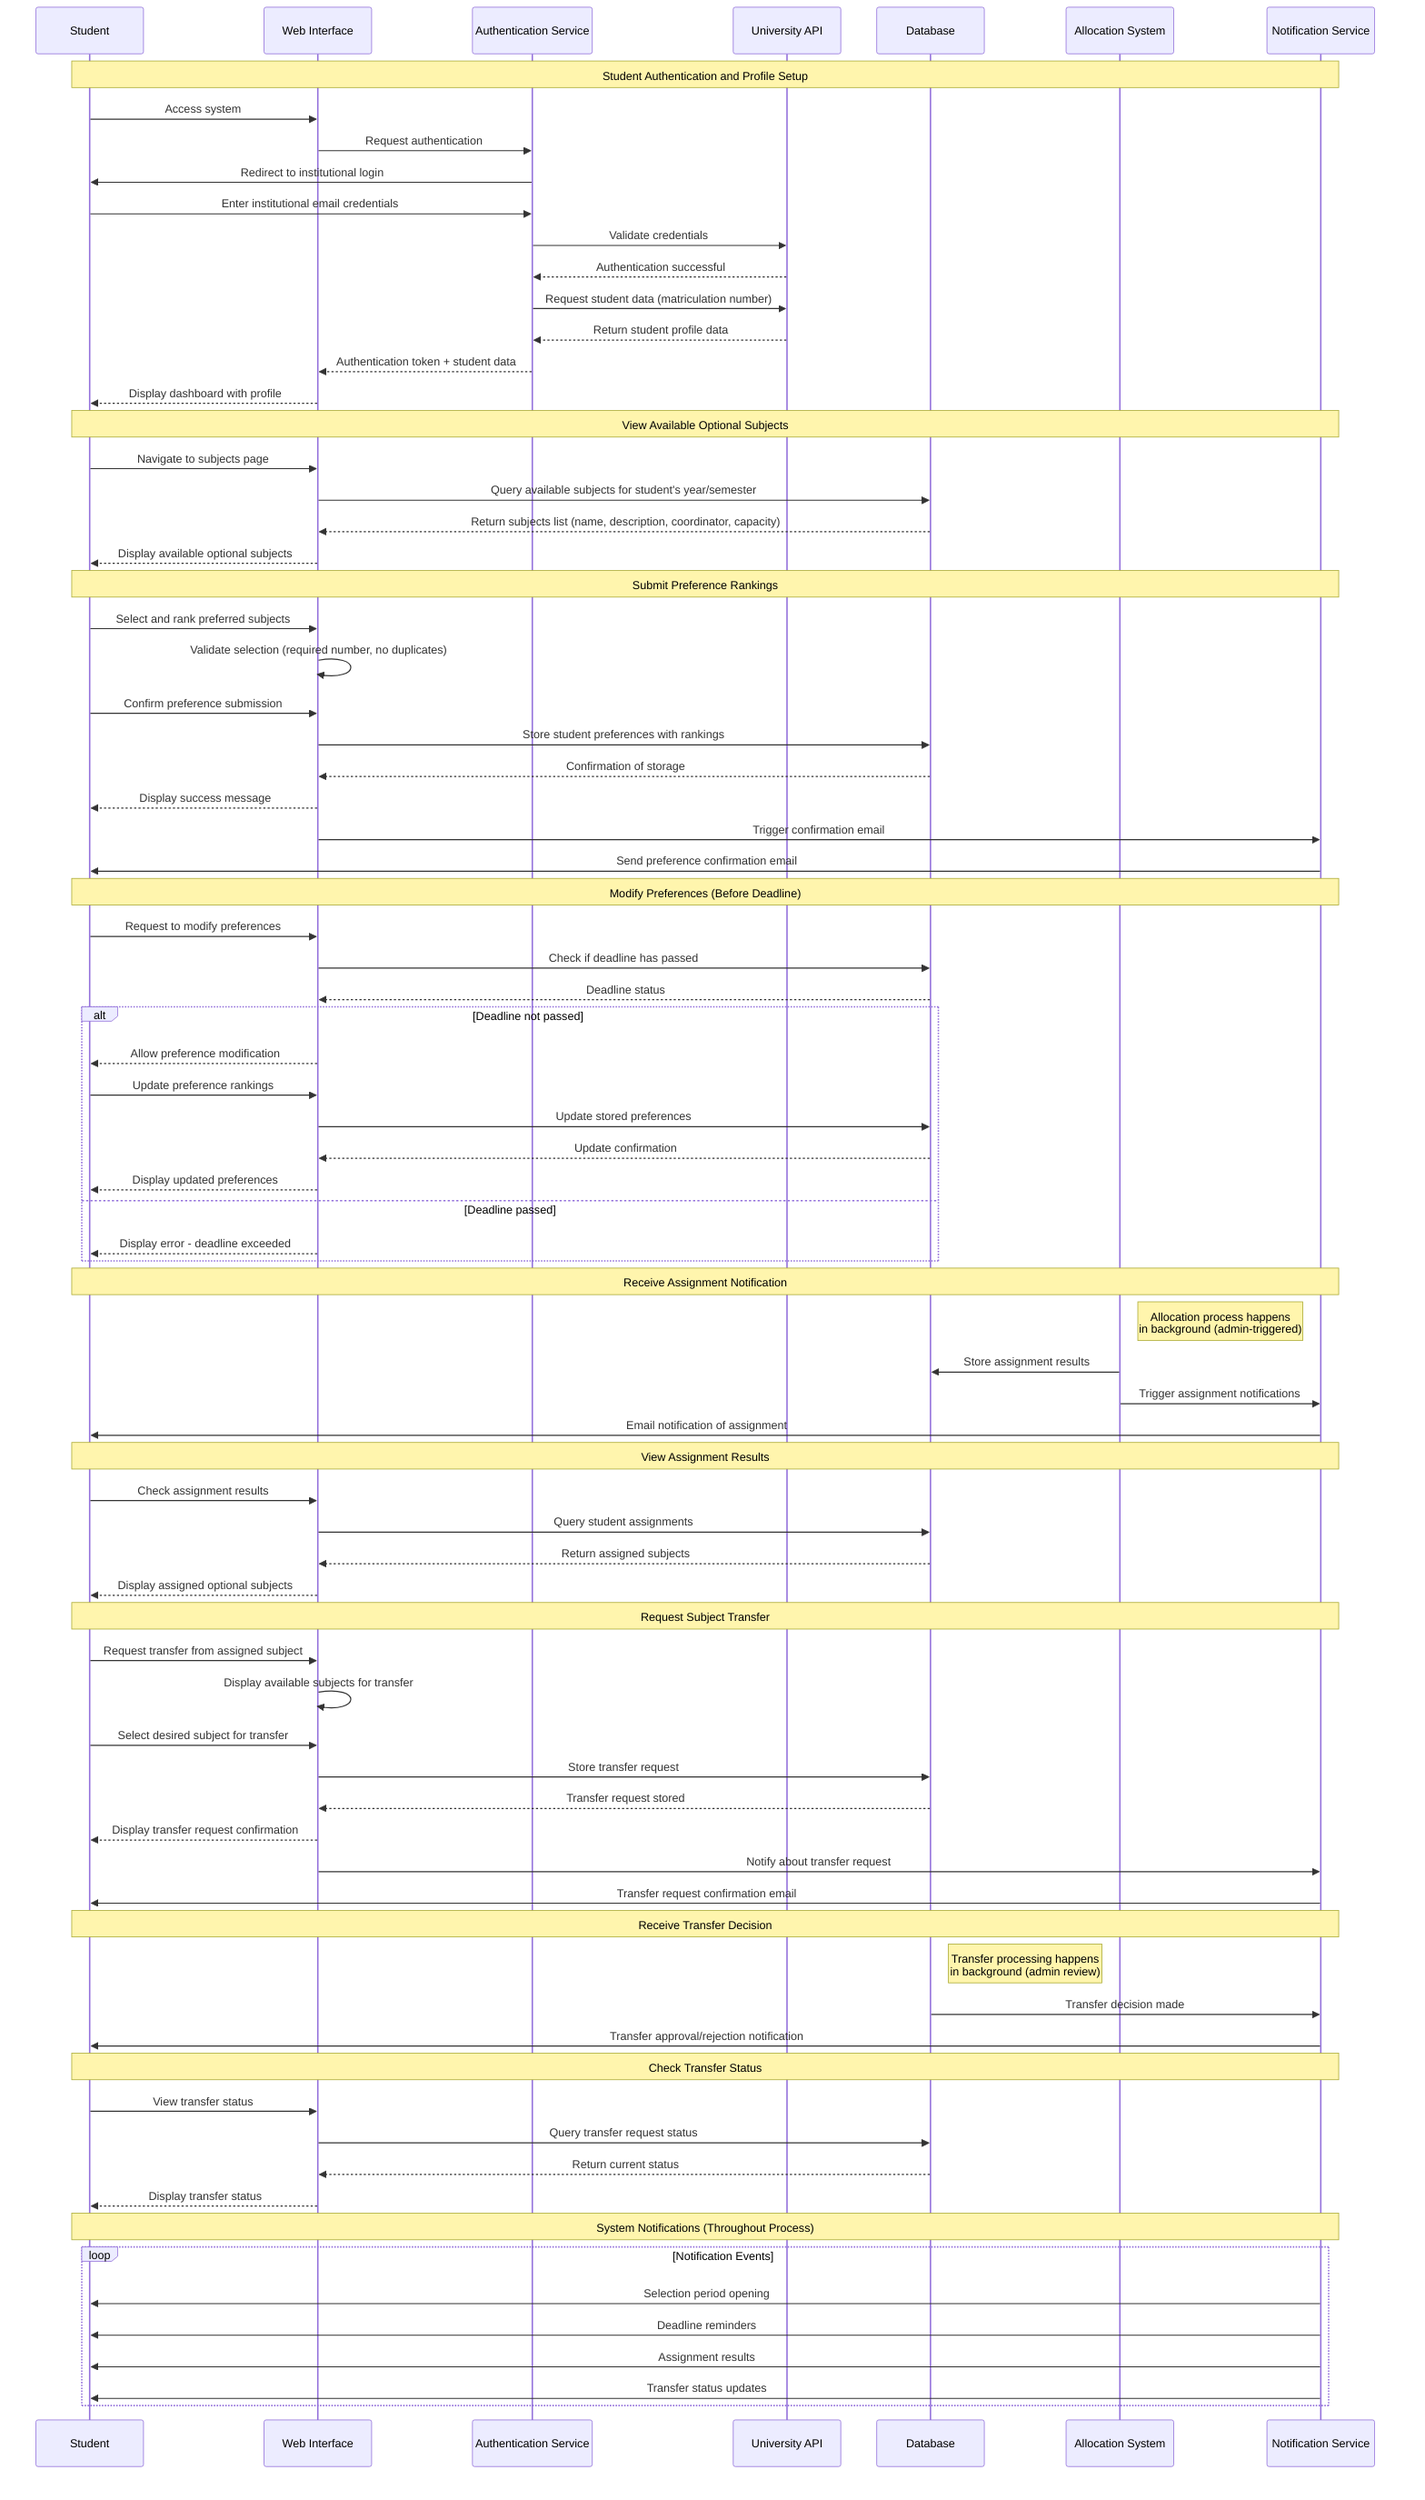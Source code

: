 sequenceDiagram
    participant S as Student
    participant UI as Web Interface
    participant Auth as Authentication Service
    participant API as University API
    participant DB as Database
    participant AS as Allocation System
    participant NS as Notification Service

    Note over S,NS: Student Authentication and Profile Setup
    S->>UI: Access system
    UI->>Auth: Request authentication
    Auth->>S: Redirect to institutional login
    S->>Auth: Enter institutional email credentials
    Auth->>API: Validate credentials
    API-->>Auth: Authentication successful
    Auth->>API: Request student data (matriculation number)
    API-->>Auth: Return student profile data
    Auth-->>UI: Authentication token + student data
    UI-->>S: Display dashboard with profile

    Note over S,NS: View Available Optional Subjects
    S->>UI: Navigate to subjects page
    UI->>DB: Query available subjects for student's year/semester
    DB-->>UI: Return subjects list (name, description, coordinator, capacity)
    UI-->>S: Display available optional subjects

    Note over S,NS: Submit Preference Rankings
    S->>UI: Select and rank preferred subjects
    UI->>UI: Validate selection (required number, no duplicates)
    S->>UI: Confirm preference submission
    UI->>DB: Store student preferences with rankings
    DB-->>UI: Confirmation of storage
    UI-->>S: Display success message
    UI->>NS: Trigger confirmation email
    NS->>S: Send preference confirmation email

    Note over S,NS: Modify Preferences (Before Deadline)
    S->>UI: Request to modify preferences
    UI->>DB: Check if deadline has passed
    DB-->>UI: Deadline status
    alt Deadline not passed
        UI-->>S: Allow preference modification
        S->>UI: Update preference rankings
        UI->>DB: Update stored preferences
        DB-->>UI: Update confirmation
        UI-->>S: Display updated preferences
    else Deadline passed
        UI-->>S: Display error - deadline exceeded
    end

    Note over S,NS: Receive Assignment Notification
    Note right of AS: Allocation process happens<br/>in background (admin-triggered)
    AS->>DB: Store assignment results
    AS->>NS: Trigger assignment notifications
    NS->>S: Email notification of assignment

    Note over S,NS: View Assignment Results
    S->>UI: Check assignment results
    UI->>DB: Query student assignments
    DB-->>UI: Return assigned subjects
    UI-->>S: Display assigned optional subjects

    Note over S,NS: Request Subject Transfer
    S->>UI: Request transfer from assigned subject
    UI->>UI: Display available subjects for transfer
    S->>UI: Select desired subject for transfer
    UI->>DB: Store transfer request
    DB-->>UI: Transfer request stored
    UI-->>S: Display transfer request confirmation
    UI->>NS: Notify about transfer request
    NS->>S: Transfer request confirmation email

    Note over S,NS: Receive Transfer Decision
    Note right of DB: Transfer processing happens<br/>in background (admin review)
    DB->>NS: Transfer decision made
    NS->>S: Transfer approval/rejection notification

    Note over S,NS: Check Transfer Status
    S->>UI: View transfer status
    UI->>DB: Query transfer request status
    DB-->>UI: Return current status
    UI-->>S: Display transfer status

    Note over S,NS: System Notifications (Throughout Process)
    loop Notification Events
        NS->>S: Selection period opening
        NS->>S: Deadline reminders
        NS->>S: Assignment results
        NS->>S: Transfer status updates
    end